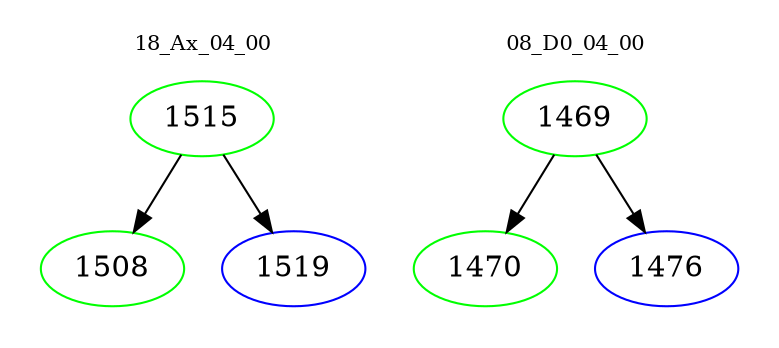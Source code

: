 digraph{
subgraph cluster_0 {
color = white
label = "18_Ax_04_00";
fontsize=10;
T0_1515 [label="1515", color="green"]
T0_1515 -> T0_1508 [color="black"]
T0_1508 [label="1508", color="green"]
T0_1515 -> T0_1519 [color="black"]
T0_1519 [label="1519", color="blue"]
}
subgraph cluster_1 {
color = white
label = "08_D0_04_00";
fontsize=10;
T1_1469 [label="1469", color="green"]
T1_1469 -> T1_1470 [color="black"]
T1_1470 [label="1470", color="green"]
T1_1469 -> T1_1476 [color="black"]
T1_1476 [label="1476", color="blue"]
}
}
